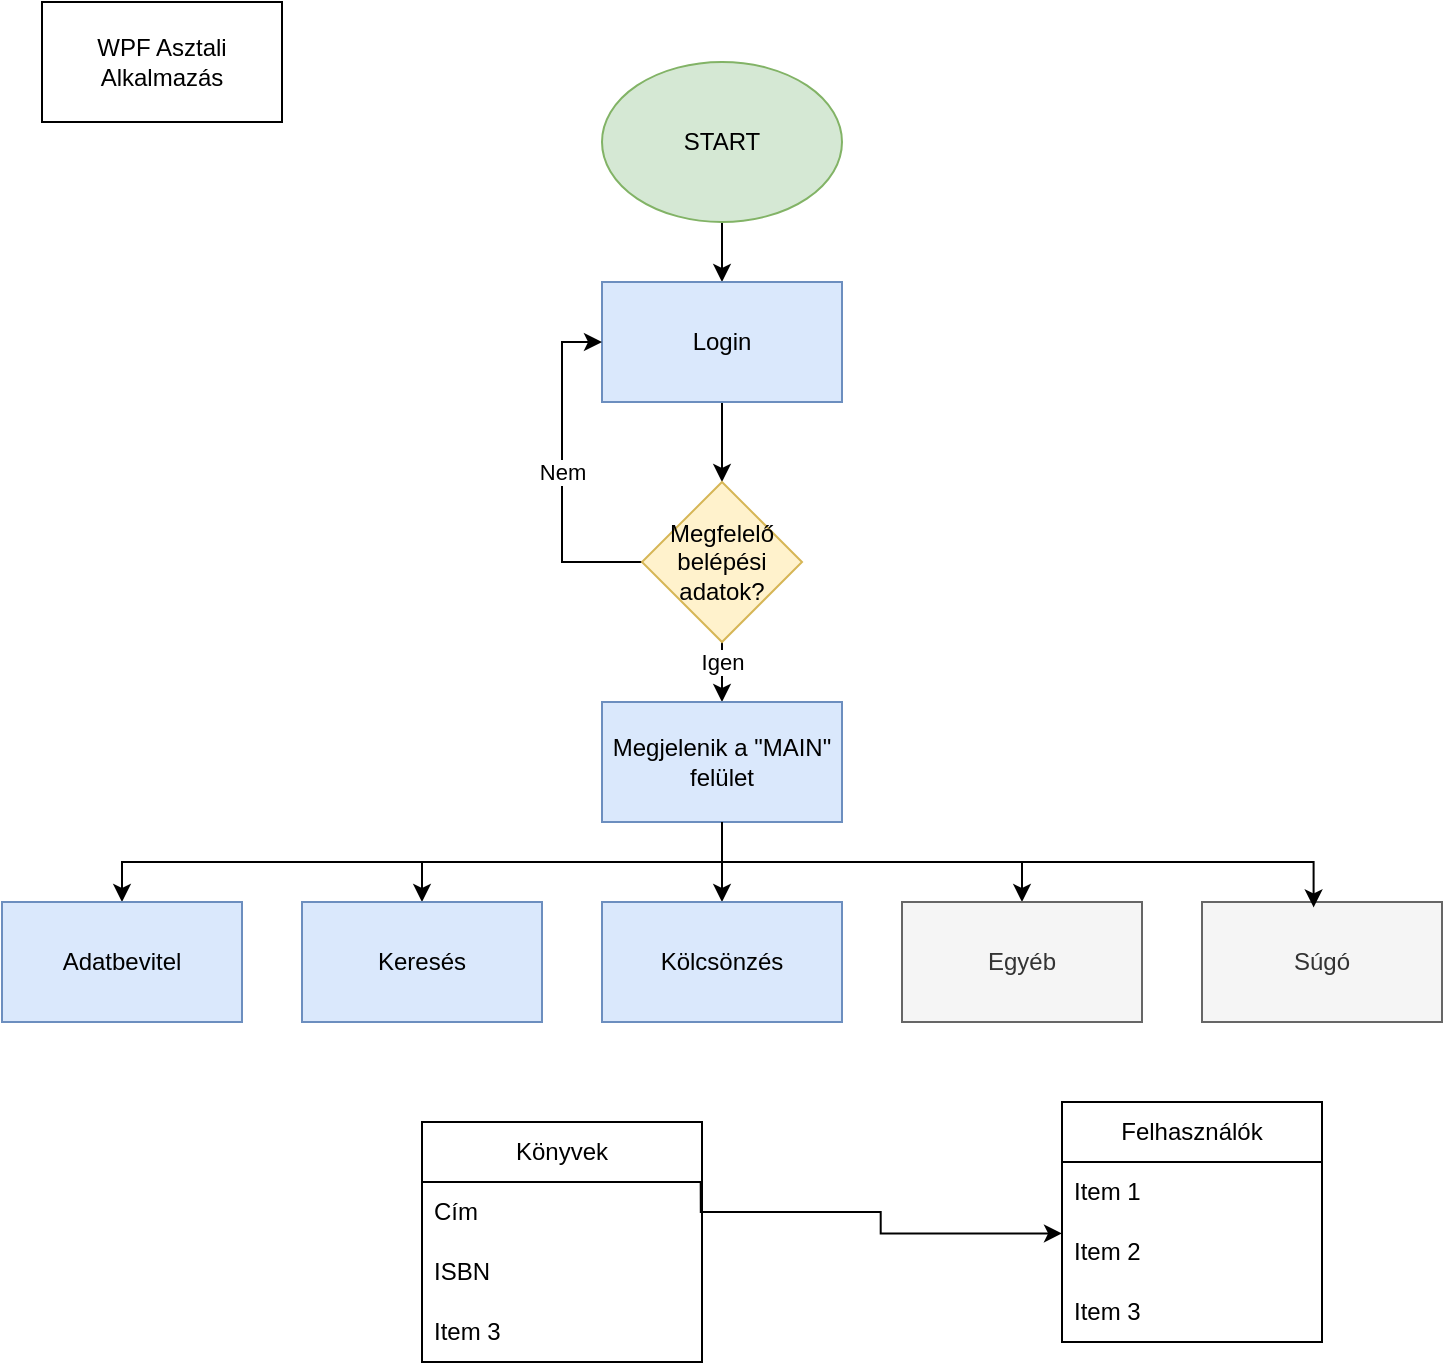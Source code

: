 <mxfile version="22.0.8" type="github">
  <diagram name="1 oldal" id="4mInSGxOfqtwpyQyavi3">
    <mxGraphModel dx="819" dy="451" grid="1" gridSize="10" guides="1" tooltips="1" connect="1" arrows="1" fold="1" page="1" pageScale="1" pageWidth="827" pageHeight="1169" math="0" shadow="0">
      <root>
        <mxCell id="0" />
        <mxCell id="1" parent="0" />
        <mxCell id="b72DnTZtnjNwShclTDmI-1" value="WPF Asztali Alkalmazás" style="rounded=0;whiteSpace=wrap;html=1;" parent="1" vertex="1">
          <mxGeometry x="40" y="10" width="120" height="60" as="geometry" />
        </mxCell>
        <mxCell id="WZqCiOZFNyPhQzRqJD6J-5" style="edgeStyle=orthogonalEdgeStyle;rounded=0;orthogonalLoop=1;jettySize=auto;html=1;exitX=0.5;exitY=1;exitDx=0;exitDy=0;entryX=0.5;entryY=0;entryDx=0;entryDy=0;" edge="1" parent="1" source="WZqCiOZFNyPhQzRqJD6J-1" target="WZqCiOZFNyPhQzRqJD6J-2">
          <mxGeometry relative="1" as="geometry" />
        </mxCell>
        <mxCell id="WZqCiOZFNyPhQzRqJD6J-1" value="START" style="ellipse;whiteSpace=wrap;html=1;fillColor=#d5e8d4;strokeColor=#82b366;" vertex="1" parent="1">
          <mxGeometry x="320" y="40" width="120" height="80" as="geometry" />
        </mxCell>
        <mxCell id="WZqCiOZFNyPhQzRqJD6J-6" style="edgeStyle=orthogonalEdgeStyle;rounded=0;orthogonalLoop=1;jettySize=auto;html=1;exitX=0.5;exitY=1;exitDx=0;exitDy=0;entryX=0.5;entryY=0;entryDx=0;entryDy=0;" edge="1" parent="1" source="WZqCiOZFNyPhQzRqJD6J-2" target="WZqCiOZFNyPhQzRqJD6J-3">
          <mxGeometry relative="1" as="geometry" />
        </mxCell>
        <mxCell id="WZqCiOZFNyPhQzRqJD6J-2" value="Login" style="rounded=0;whiteSpace=wrap;html=1;fillColor=#dae8fc;strokeColor=#6c8ebf;" vertex="1" parent="1">
          <mxGeometry x="320" y="150" width="120" height="60" as="geometry" />
        </mxCell>
        <mxCell id="WZqCiOZFNyPhQzRqJD6J-4" style="edgeStyle=orthogonalEdgeStyle;rounded=0;orthogonalLoop=1;jettySize=auto;html=1;exitX=0;exitY=0.5;exitDx=0;exitDy=0;entryX=0;entryY=0.5;entryDx=0;entryDy=0;" edge="1" parent="1" source="WZqCiOZFNyPhQzRqJD6J-3" target="WZqCiOZFNyPhQzRqJD6J-2">
          <mxGeometry relative="1" as="geometry" />
        </mxCell>
        <mxCell id="WZqCiOZFNyPhQzRqJD6J-7" value="Nem" style="edgeLabel;html=1;align=center;verticalAlign=middle;resizable=0;points=[];" vertex="1" connectable="0" parent="WZqCiOZFNyPhQzRqJD6J-4">
          <mxGeometry relative="1" as="geometry">
            <mxPoint as="offset" />
          </mxGeometry>
        </mxCell>
        <mxCell id="WZqCiOZFNyPhQzRqJD6J-9" style="edgeStyle=orthogonalEdgeStyle;rounded=0;orthogonalLoop=1;jettySize=auto;html=1;exitX=0.5;exitY=1;exitDx=0;exitDy=0;entryX=0.5;entryY=0;entryDx=0;entryDy=0;" edge="1" parent="1" source="WZqCiOZFNyPhQzRqJD6J-3" target="WZqCiOZFNyPhQzRqJD6J-8">
          <mxGeometry relative="1" as="geometry" />
        </mxCell>
        <mxCell id="WZqCiOZFNyPhQzRqJD6J-10" value="Igen" style="edgeLabel;html=1;align=center;verticalAlign=middle;resizable=0;points=[];" vertex="1" connectable="0" parent="WZqCiOZFNyPhQzRqJD6J-9">
          <mxGeometry x="-0.345" relative="1" as="geometry">
            <mxPoint as="offset" />
          </mxGeometry>
        </mxCell>
        <mxCell id="WZqCiOZFNyPhQzRqJD6J-3" value="Megfelelő belépési adatok?" style="rhombus;whiteSpace=wrap;html=1;fillColor=#fff2cc;strokeColor=#d6b656;" vertex="1" parent="1">
          <mxGeometry x="340" y="250" width="80" height="80" as="geometry" />
        </mxCell>
        <mxCell id="WZqCiOZFNyPhQzRqJD6J-26" style="edgeStyle=orthogonalEdgeStyle;rounded=0;orthogonalLoop=1;jettySize=auto;html=1;exitX=0.5;exitY=1;exitDx=0;exitDy=0;" edge="1" parent="1" source="WZqCiOZFNyPhQzRqJD6J-8" target="WZqCiOZFNyPhQzRqJD6J-11">
          <mxGeometry relative="1" as="geometry" />
        </mxCell>
        <mxCell id="WZqCiOZFNyPhQzRqJD6J-27" style="edgeStyle=orthogonalEdgeStyle;rounded=0;orthogonalLoop=1;jettySize=auto;html=1;exitX=0.5;exitY=1;exitDx=0;exitDy=0;entryX=0.5;entryY=0;entryDx=0;entryDy=0;" edge="1" parent="1" source="WZqCiOZFNyPhQzRqJD6J-8" target="WZqCiOZFNyPhQzRqJD6J-12">
          <mxGeometry relative="1" as="geometry" />
        </mxCell>
        <mxCell id="WZqCiOZFNyPhQzRqJD6J-28" style="edgeStyle=orthogonalEdgeStyle;rounded=0;orthogonalLoop=1;jettySize=auto;html=1;exitX=0.5;exitY=1;exitDx=0;exitDy=0;" edge="1" parent="1" source="WZqCiOZFNyPhQzRqJD6J-8" target="WZqCiOZFNyPhQzRqJD6J-13">
          <mxGeometry relative="1" as="geometry" />
        </mxCell>
        <mxCell id="WZqCiOZFNyPhQzRqJD6J-29" style="edgeStyle=orthogonalEdgeStyle;rounded=0;orthogonalLoop=1;jettySize=auto;html=1;exitX=0.5;exitY=1;exitDx=0;exitDy=0;entryX=0.5;entryY=0;entryDx=0;entryDy=0;" edge="1" parent="1" source="WZqCiOZFNyPhQzRqJD6J-8" target="WZqCiOZFNyPhQzRqJD6J-14">
          <mxGeometry relative="1" as="geometry" />
        </mxCell>
        <mxCell id="WZqCiOZFNyPhQzRqJD6J-8" value="Megjelenik a &quot;MAIN&quot; felület" style="rounded=0;whiteSpace=wrap;html=1;fillColor=#dae8fc;strokeColor=#6c8ebf;" vertex="1" parent="1">
          <mxGeometry x="320" y="360" width="120" height="60" as="geometry" />
        </mxCell>
        <mxCell id="WZqCiOZFNyPhQzRqJD6J-11" value="Adatbevitel" style="rounded=0;whiteSpace=wrap;html=1;fillColor=#dae8fc;strokeColor=#6c8ebf;" vertex="1" parent="1">
          <mxGeometry x="20" y="460" width="120" height="60" as="geometry" />
        </mxCell>
        <mxCell id="WZqCiOZFNyPhQzRqJD6J-12" value="Keresés" style="rounded=0;whiteSpace=wrap;html=1;fillColor=#dae8fc;strokeColor=#6c8ebf;" vertex="1" parent="1">
          <mxGeometry x="170" y="460" width="120" height="60" as="geometry" />
        </mxCell>
        <mxCell id="WZqCiOZFNyPhQzRqJD6J-13" value="Kölcsönzés" style="rounded=0;whiteSpace=wrap;html=1;fillColor=#dae8fc;strokeColor=#6c8ebf;" vertex="1" parent="1">
          <mxGeometry x="320" y="460" width="120" height="60" as="geometry" />
        </mxCell>
        <mxCell id="WZqCiOZFNyPhQzRqJD6J-14" value="Egyéb" style="rounded=0;whiteSpace=wrap;html=1;fillColor=#f5f5f5;strokeColor=#666666;fontColor=#333333;" vertex="1" parent="1">
          <mxGeometry x="470" y="460" width="120" height="60" as="geometry" />
        </mxCell>
        <mxCell id="WZqCiOZFNyPhQzRqJD6J-15" value="Súgó" style="rounded=0;whiteSpace=wrap;html=1;fillColor=#f5f5f5;strokeColor=#666666;fontColor=#333333;" vertex="1" parent="1">
          <mxGeometry x="620" y="460" width="120" height="60" as="geometry" />
        </mxCell>
        <mxCell id="WZqCiOZFNyPhQzRqJD6J-17" value="Felhasználók" style="swimlane;fontStyle=0;childLayout=stackLayout;horizontal=1;startSize=30;horizontalStack=0;resizeParent=1;resizeParentMax=0;resizeLast=0;collapsible=1;marginBottom=0;whiteSpace=wrap;html=1;" vertex="1" parent="1">
          <mxGeometry x="550" y="560" width="130" height="120" as="geometry" />
        </mxCell>
        <mxCell id="WZqCiOZFNyPhQzRqJD6J-18" value="Item 1" style="text;strokeColor=none;fillColor=none;align=left;verticalAlign=middle;spacingLeft=4;spacingRight=4;overflow=hidden;points=[[0,0.5],[1,0.5]];portConstraint=eastwest;rotatable=0;whiteSpace=wrap;html=1;" vertex="1" parent="WZqCiOZFNyPhQzRqJD6J-17">
          <mxGeometry y="30" width="130" height="30" as="geometry" />
        </mxCell>
        <mxCell id="WZqCiOZFNyPhQzRqJD6J-19" value="Item 2" style="text;strokeColor=none;fillColor=none;align=left;verticalAlign=middle;spacingLeft=4;spacingRight=4;overflow=hidden;points=[[0,0.5],[1,0.5]];portConstraint=eastwest;rotatable=0;whiteSpace=wrap;html=1;" vertex="1" parent="WZqCiOZFNyPhQzRqJD6J-17">
          <mxGeometry y="60" width="130" height="30" as="geometry" />
        </mxCell>
        <mxCell id="WZqCiOZFNyPhQzRqJD6J-20" value="Item 3" style="text;strokeColor=none;fillColor=none;align=left;verticalAlign=middle;spacingLeft=4;spacingRight=4;overflow=hidden;points=[[0,0.5],[1,0.5]];portConstraint=eastwest;rotatable=0;whiteSpace=wrap;html=1;" vertex="1" parent="WZqCiOZFNyPhQzRqJD6J-17">
          <mxGeometry y="90" width="130" height="30" as="geometry" />
        </mxCell>
        <mxCell id="WZqCiOZFNyPhQzRqJD6J-21" value="Könyvek" style="swimlane;fontStyle=0;childLayout=stackLayout;horizontal=1;startSize=30;horizontalStack=0;resizeParent=1;resizeParentMax=0;resizeLast=0;collapsible=1;marginBottom=0;whiteSpace=wrap;html=1;" vertex="1" parent="1">
          <mxGeometry x="230" y="570" width="140" height="120" as="geometry" />
        </mxCell>
        <mxCell id="WZqCiOZFNyPhQzRqJD6J-22" value="Cím" style="text;strokeColor=none;fillColor=none;align=left;verticalAlign=middle;spacingLeft=4;spacingRight=4;overflow=hidden;points=[[0,0.5],[1,0.5]];portConstraint=eastwest;rotatable=0;whiteSpace=wrap;html=1;" vertex="1" parent="WZqCiOZFNyPhQzRqJD6J-21">
          <mxGeometry y="30" width="140" height="30" as="geometry" />
        </mxCell>
        <mxCell id="WZqCiOZFNyPhQzRqJD6J-23" value="ISBN" style="text;strokeColor=none;fillColor=none;align=left;verticalAlign=middle;spacingLeft=4;spacingRight=4;overflow=hidden;points=[[0,0.5],[1,0.5]];portConstraint=eastwest;rotatable=0;whiteSpace=wrap;html=1;" vertex="1" parent="WZqCiOZFNyPhQzRqJD6J-21">
          <mxGeometry y="60" width="140" height="30" as="geometry" />
        </mxCell>
        <mxCell id="WZqCiOZFNyPhQzRqJD6J-24" value="Item 3" style="text;strokeColor=none;fillColor=none;align=left;verticalAlign=middle;spacingLeft=4;spacingRight=4;overflow=hidden;points=[[0,0.5],[1,0.5]];portConstraint=eastwest;rotatable=0;whiteSpace=wrap;html=1;" vertex="1" parent="WZqCiOZFNyPhQzRqJD6J-21">
          <mxGeometry y="90" width="140" height="30" as="geometry" />
        </mxCell>
        <mxCell id="WZqCiOZFNyPhQzRqJD6J-25" style="edgeStyle=orthogonalEdgeStyle;rounded=0;orthogonalLoop=1;jettySize=auto;html=1;exitX=1;exitY=0.5;exitDx=0;exitDy=0;entryX=0.005;entryY=0.69;entryDx=0;entryDy=0;entryPerimeter=0;" edge="1" parent="1">
          <mxGeometry relative="1" as="geometry">
            <mxPoint x="369.35" y="600" as="sourcePoint" />
            <mxPoint x="550.0" y="625.7" as="targetPoint" />
            <Array as="points">
              <mxPoint x="369.35" y="615" />
              <mxPoint x="459.35" y="615" />
              <mxPoint x="459.35" y="626" />
            </Array>
          </mxGeometry>
        </mxCell>
        <mxCell id="WZqCiOZFNyPhQzRqJD6J-30" style="edgeStyle=orthogonalEdgeStyle;rounded=0;orthogonalLoop=1;jettySize=auto;html=1;exitX=0.5;exitY=1;exitDx=0;exitDy=0;entryX=0.465;entryY=0.045;entryDx=0;entryDy=0;entryPerimeter=0;" edge="1" parent="1" source="WZqCiOZFNyPhQzRqJD6J-8" target="WZqCiOZFNyPhQzRqJD6J-15">
          <mxGeometry relative="1" as="geometry" />
        </mxCell>
      </root>
    </mxGraphModel>
  </diagram>
</mxfile>
